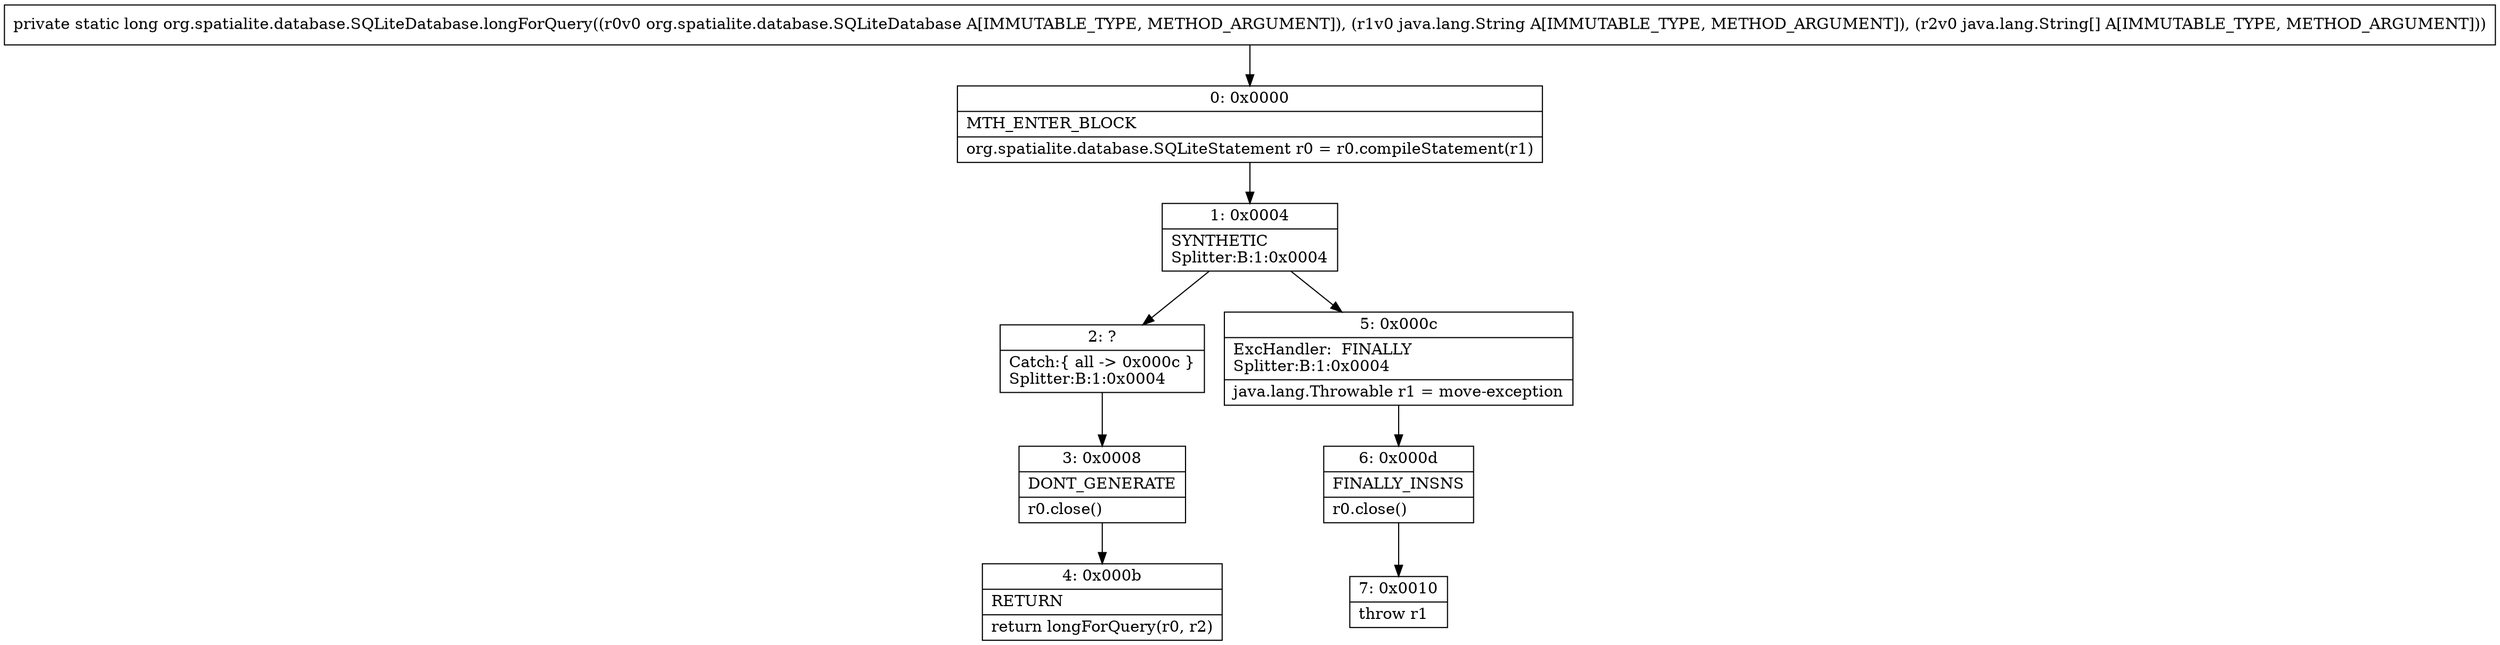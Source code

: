 digraph "CFG fororg.spatialite.database.SQLiteDatabase.longForQuery(Lorg\/spatialite\/database\/SQLiteDatabase;Ljava\/lang\/String;[Ljava\/lang\/String;)J" {
Node_0 [shape=record,label="{0\:\ 0x0000|MTH_ENTER_BLOCK\l|org.spatialite.database.SQLiteStatement r0 = r0.compileStatement(r1)\l}"];
Node_1 [shape=record,label="{1\:\ 0x0004|SYNTHETIC\lSplitter:B:1:0x0004\l}"];
Node_2 [shape=record,label="{2\:\ ?|Catch:\{ all \-\> 0x000c \}\lSplitter:B:1:0x0004\l}"];
Node_3 [shape=record,label="{3\:\ 0x0008|DONT_GENERATE\l|r0.close()\l}"];
Node_4 [shape=record,label="{4\:\ 0x000b|RETURN\l|return longForQuery(r0, r2)\l}"];
Node_5 [shape=record,label="{5\:\ 0x000c|ExcHandler:  FINALLY\lSplitter:B:1:0x0004\l|java.lang.Throwable r1 = move\-exception\l}"];
Node_6 [shape=record,label="{6\:\ 0x000d|FINALLY_INSNS\l|r0.close()\l}"];
Node_7 [shape=record,label="{7\:\ 0x0010|throw r1\l}"];
MethodNode[shape=record,label="{private static long org.spatialite.database.SQLiteDatabase.longForQuery((r0v0 org.spatialite.database.SQLiteDatabase A[IMMUTABLE_TYPE, METHOD_ARGUMENT]), (r1v0 java.lang.String A[IMMUTABLE_TYPE, METHOD_ARGUMENT]), (r2v0 java.lang.String[] A[IMMUTABLE_TYPE, METHOD_ARGUMENT])) }"];
MethodNode -> Node_0;
Node_0 -> Node_1;
Node_1 -> Node_2;
Node_1 -> Node_5;
Node_2 -> Node_3;
Node_3 -> Node_4;
Node_5 -> Node_6;
Node_6 -> Node_7;
}

